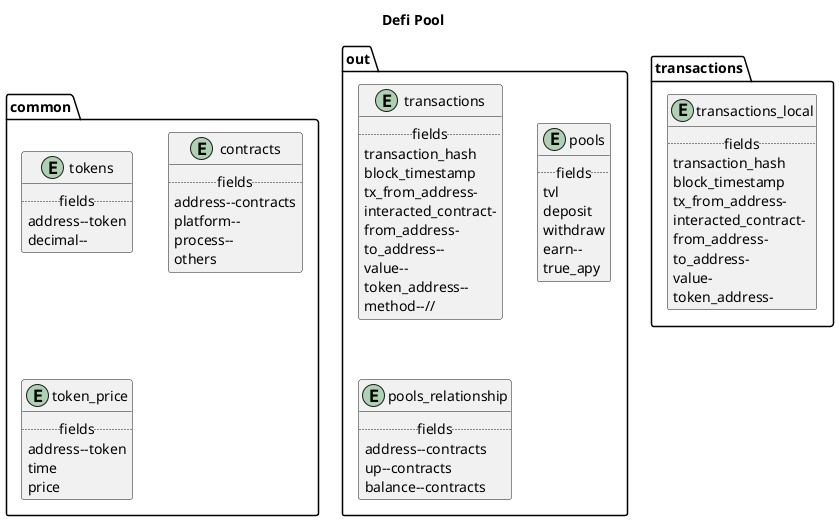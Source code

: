 @startuml
title Defi Pool

package transactions {
    entity transactions_local {
        .. fields ..
        transaction_hash
        block_timestamp
        tx_from_address-
        interacted_contract-
        from_address-
        to_address-
        value-
        token_address-
    }
}

package common {
    entity tokens {
        .. fields ..
        address--token
        decimal--
    }

    entity contracts {
        .. fields ..
        address--contracts
        platform--
        process--
        others
    }

    entity token_price {
        .. fields ..
        address--token
        time
        price
    }
}

package out {
    entity transactions {
        .. fields ..
        transaction_hash
        block_timestamp
        tx_from_address-
        interacted_contract-
        from_address-
        to_address--
        value--
        token_address--
        method--//
    }

    entity pools {
        .. fields ..
        tvl
        deposit
        withdraw
        earn--
        true_apy
    }

    entity pools_relationship {
        .. fields ..
        address--contracts
        up--contracts
        balance--contracts
    }
}

@enduml
